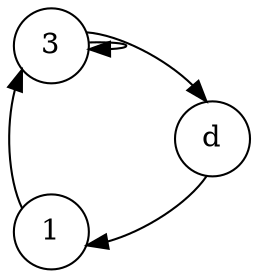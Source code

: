 digraph CircularLinkedList {
layout = circo
  "1" [label="1", shape=circle];
  "1" -> "3";
  "1" -> "3"[style=invis];
  "1" -> "3"[style=invis];
  "1" -> "3"[style=invis];
  "3" [label="3", shape=circle];
  "3" -> "3";
  "3" -> "3"[style=invis];
  "3" -> "3"[style=invis];
  "3" -> "3"[style=invis];
  "3" [label="3", shape=circle];
  "3" -> "d";
  "3" -> "d"[style=invis];
  "3" -> "d"[style=invis];
  "3" -> "d"[style=invis];
  "d" [label="d", shape=circle];
  "d" -> "1";
  "d" -> "1"[style=invis];
  "d" -> "1"[style=invis];
  "d" -> "1"[style=invis];
}
